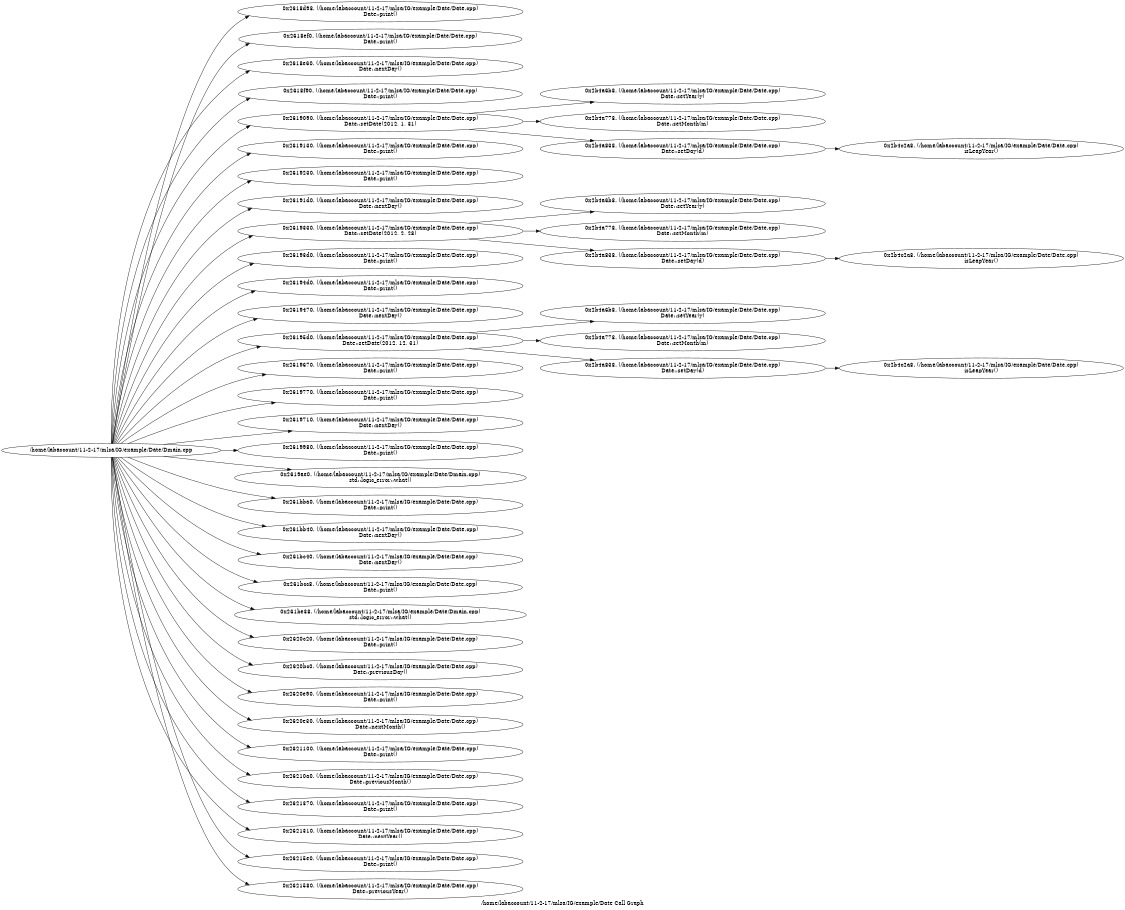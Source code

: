 digraph "/home/labaccount/11-2-17/mlsa/IG/example/Date Call Graph" {
	graph [dpi=300
		rankdir=LR
		size="7.5, 10"
		label="/home/labaccount/11-2-17/mlsa/IG/example/Date Call Graph"
	];

	Node0x813818572 [shape=oval, label="/home/labaccount/11-2-17/mlsa/IG/example/Date/Dmain.cpp"];
	Node0x631504383 [shape=oval, label="0x2618d98. (/home/labaccount/11-2-17/mlsa/IG/example/Date/Date.cpp)\nDate::print()"];
	Node0x813818572 -> Node0x631504383;
	Node0x334854691 [shape=oval, label="0x2618ef0. (/home/labaccount/11-2-17/mlsa/IG/example/Date/Date.cpp)\nDate::print()"];
	Node0x813818572 -> Node0x334854691;
	Node0x416907872 [shape=oval, label="0x2618e60. (/home/labaccount/11-2-17/mlsa/IG/example/Date/Date.cpp)\nDate::nextDay()"];
	Node0x813818572 -> Node0x416907872;
	Node0x349931673 [shape=oval, label="0x2618f90. (/home/labaccount/11-2-17/mlsa/IG/example/Date/Date.cpp)\nDate::print()"];
	Node0x813818572 -> Node0x349931673;
	Node0x926164286 [shape=oval, label="0x2619090. (/home/labaccount/11-2-17/mlsa/IG/example/Date/Date.cpp)\nDate::setDate(2012, 1, 31)"];
	Node0x813818572 -> Node0x926164286;
	Node0x915054985 [shape=oval, label="0x2619130. (/home/labaccount/11-2-17/mlsa/IG/example/Date/Date.cpp)\nDate::print()"];
	Node0x813818572 -> Node0x915054985;
	Node0x192148670 [shape=oval, label="0x2619230. (/home/labaccount/11-2-17/mlsa/IG/example/Date/Date.cpp)\nDate::print()"];
	Node0x813818572 -> Node0x192148670;
	Node0x573997160 [shape=oval, label="0x26191d0. (/home/labaccount/11-2-17/mlsa/IG/example/Date/Date.cpp)\nDate::nextDay()"];
	Node0x813818572 -> Node0x573997160;
	Node0x309533699 [shape=oval, label="0x2619330. (/home/labaccount/11-2-17/mlsa/IG/example/Date/Date.cpp)\nDate::setDate(2012, 2, 28)"];
	Node0x813818572 -> Node0x309533699;
	Node0x333372074 [shape=oval, label="0x26193d0. (/home/labaccount/11-2-17/mlsa/IG/example/Date/Date.cpp)\nDate::print()"];
	Node0x813818572 -> Node0x333372074;
	Node0x426857423 [shape=oval, label="0x26194d0. (/home/labaccount/11-2-17/mlsa/IG/example/Date/Date.cpp)\nDate::print()"];
	Node0x813818572 -> Node0x426857423;
	Node0x809027473 [shape=oval, label="0x2619470. (/home/labaccount/11-2-17/mlsa/IG/example/Date/Date.cpp)\nDate::nextDay()"];
	Node0x813818572 -> Node0x809027473;
	Node0x324911246 [shape=oval, label="0x26195d0. (/home/labaccount/11-2-17/mlsa/IG/example/Date/Date.cpp)\nDate::setDate(2012, 12, 31)"];
	Node0x813818572 -> Node0x324911246;
	Node0x758695813 [shape=oval, label="0x2619670. (/home/labaccount/11-2-17/mlsa/IG/example/Date/Date.cpp)\nDate::print()"];
	Node0x813818572 -> Node0x758695813;
	Node0x241520623 [shape=oval, label="0x2619770. (/home/labaccount/11-2-17/mlsa/IG/example/Date/Date.cpp)\nDate::print()"];
	Node0x813818572 -> Node0x241520623;
	Node0x195123084 [shape=oval, label="0x2619710. (/home/labaccount/11-2-17/mlsa/IG/example/Date/Date.cpp)\nDate::nextDay()"];
	Node0x813818572 -> Node0x195123084;
	Node0x869575771 [shape=oval, label="0x2619980. (/home/labaccount/11-2-17/mlsa/IG/example/Date/Date.cpp)\nDate::print()"];
	Node0x813818572 -> Node0x869575771;
	Node0x907425491 [shape=oval, label="0x2619ae0. (/home/labaccount/11-2-17/mlsa/IG/example/Date/Dmain.cpp)\nstd::logic_error::what()"];
	Node0x813818572 -> Node0x907425491;
	Node0x470351221 [shape=oval, label="0x261bba0. (/home/labaccount/11-2-17/mlsa/IG/example/Date/Date.cpp)\nDate::print()"];
	Node0x813818572 -> Node0x470351221;
	Node0x166043057 [shape=oval, label="0x261bb40. (/home/labaccount/11-2-17/mlsa/IG/example/Date/Date.cpp)\nDate::nextDay()"];
	Node0x813818572 -> Node0x166043057;
	Node0x844320050 [shape=oval, label="0x261bc40. (/home/labaccount/11-2-17/mlsa/IG/example/Date/Date.cpp)\nDate::nextDay()"];
	Node0x813818572 -> Node0x844320050;
	Node0x751350933 [shape=oval, label="0x261bcc8. (/home/labaccount/11-2-17/mlsa/IG/example/Date/Date.cpp)\nDate::print()"];
	Node0x813818572 -> Node0x751350933;
	Node0x122857113 [shape=oval, label="0x261be38. (/home/labaccount/11-2-17/mlsa/IG/example/Date/Dmain.cpp)\nstd::logic_error::what()"];
	Node0x813818572 -> Node0x122857113;
	Node0x874797738 [shape=oval, label="0x2620c20. (/home/labaccount/11-2-17/mlsa/IG/example/Date/Date.cpp)\nDate::print()"];
	Node0x813818572 -> Node0x874797738;
	Node0x387237291 [shape=oval, label="0x2620bc0. (/home/labaccount/11-2-17/mlsa/IG/example/Date/Date.cpp)\nDate::previousDay()"];
	Node0x813818572 -> Node0x387237291;
	Node0x250715532 [shape=oval, label="0x2620e90. (/home/labaccount/11-2-17/mlsa/IG/example/Date/Date.cpp)\nDate::print()"];
	Node0x813818572 -> Node0x250715532;
	Node0x231021104 [shape=oval, label="0x2620e30. (/home/labaccount/11-2-17/mlsa/IG/example/Date/Date.cpp)\nDate::nextMonth()"];
	Node0x813818572 -> Node0x231021104;
	Node0x857050938 [shape=oval, label="0x2621100. (/home/labaccount/11-2-17/mlsa/IG/example/Date/Date.cpp)\nDate::print()"];
	Node0x813818572 -> Node0x857050938;
	Node0x473372525 [shape=oval, label="0x26210a0. (/home/labaccount/11-2-17/mlsa/IG/example/Date/Date.cpp)\nDate::previousMonth()"];
	Node0x813818572 -> Node0x473372525;
	Node0x290418823 [shape=oval, label="0x2621370. (/home/labaccount/11-2-17/mlsa/IG/example/Date/Date.cpp)\nDate::print()"];
	Node0x813818572 -> Node0x290418823;
	Node0x796801304 [shape=oval, label="0x2621310. (/home/labaccount/11-2-17/mlsa/IG/example/Date/Date.cpp)\nDate::nextYear()"];
	Node0x813818572 -> Node0x796801304;
	Node0x471188000 [shape=oval, label="0x26215e0. (/home/labaccount/11-2-17/mlsa/IG/example/Date/Date.cpp)\nDate::print()"];
	Node0x813818572 -> Node0x471188000;
	Node0x363084149 [shape=oval, label="0x2621580. (/home/labaccount/11-2-17/mlsa/IG/example/Date/Date.cpp)\nDate::previousYear()"];
	Node0x813818572 -> Node0x363084149;
	Node0x430749358 [shape=oval, label="0x2b4a6b8. (/home/labaccount/11-2-17/mlsa/IG/example/Date/Date.cpp)\nDate::setYear(y)"];
	Node0x926164286 -> Node0x430749358;
	Node0x288258760 [shape=oval, label="0x2b4a778. (/home/labaccount/11-2-17/mlsa/IG/example/Date/Date.cpp)\nDate::setMonth(m)"];
	Node0x926164286 -> Node0x288258760;
	Node0x715851458 [shape=oval, label="0x2b4a838. (/home/labaccount/11-2-17/mlsa/IG/example/Date/Date.cpp)\nDate::setDay(d)"];
	Node0x926164286 -> Node0x715851458;
	Node0x115571391 [shape=oval, label="0x2b4a6b8. (/home/labaccount/11-2-17/mlsa/IG/example/Date/Date.cpp)\nDate::setYear(y)"];
	Node0x309533699 -> Node0x115571391;
	Node0x141047832 [shape=oval, label="0x2b4a778. (/home/labaccount/11-2-17/mlsa/IG/example/Date/Date.cpp)\nDate::setMonth(m)"];
	Node0x309533699 -> Node0x141047832;
	Node0x556831580 [shape=oval, label="0x2b4a838. (/home/labaccount/11-2-17/mlsa/IG/example/Date/Date.cpp)\nDate::setDay(d)"];
	Node0x309533699 -> Node0x556831580;
	Node0x865563780 [shape=oval, label="0x2b4a6b8. (/home/labaccount/11-2-17/mlsa/IG/example/Date/Date.cpp)\nDate::setYear(y)"];
	Node0x324911246 -> Node0x865563780;
	Node0x925147540 [shape=oval, label="0x2b4a778. (/home/labaccount/11-2-17/mlsa/IG/example/Date/Date.cpp)\nDate::setMonth(m)"];
	Node0x324911246 -> Node0x925147540;
	Node0x886878023 [shape=oval, label="0x2b4a838. (/home/labaccount/11-2-17/mlsa/IG/example/Date/Date.cpp)\nDate::setDay(d)"];
	Node0x324911246 -> Node0x886878023;
	Node0x507647899 [shape=oval, label="0x2b4c2a8. (/home/labaccount/11-2-17/mlsa/IG/example/Date/Date.cpp)\nisLeapYear()"];
	Node0x715851458 -> Node0x507647899;
	Node0x779588504 [shape=oval, label="0x2b4c2a8. (/home/labaccount/11-2-17/mlsa/IG/example/Date/Date.cpp)\nisLeapYear()"];
	Node0x556831580 -> Node0x779588504;
	Node0x632849720 [shape=oval, label="0x2b4c2a8. (/home/labaccount/11-2-17/mlsa/IG/example/Date/Date.cpp)\nisLeapYear()"];
	Node0x886878023 -> Node0x632849720;
}